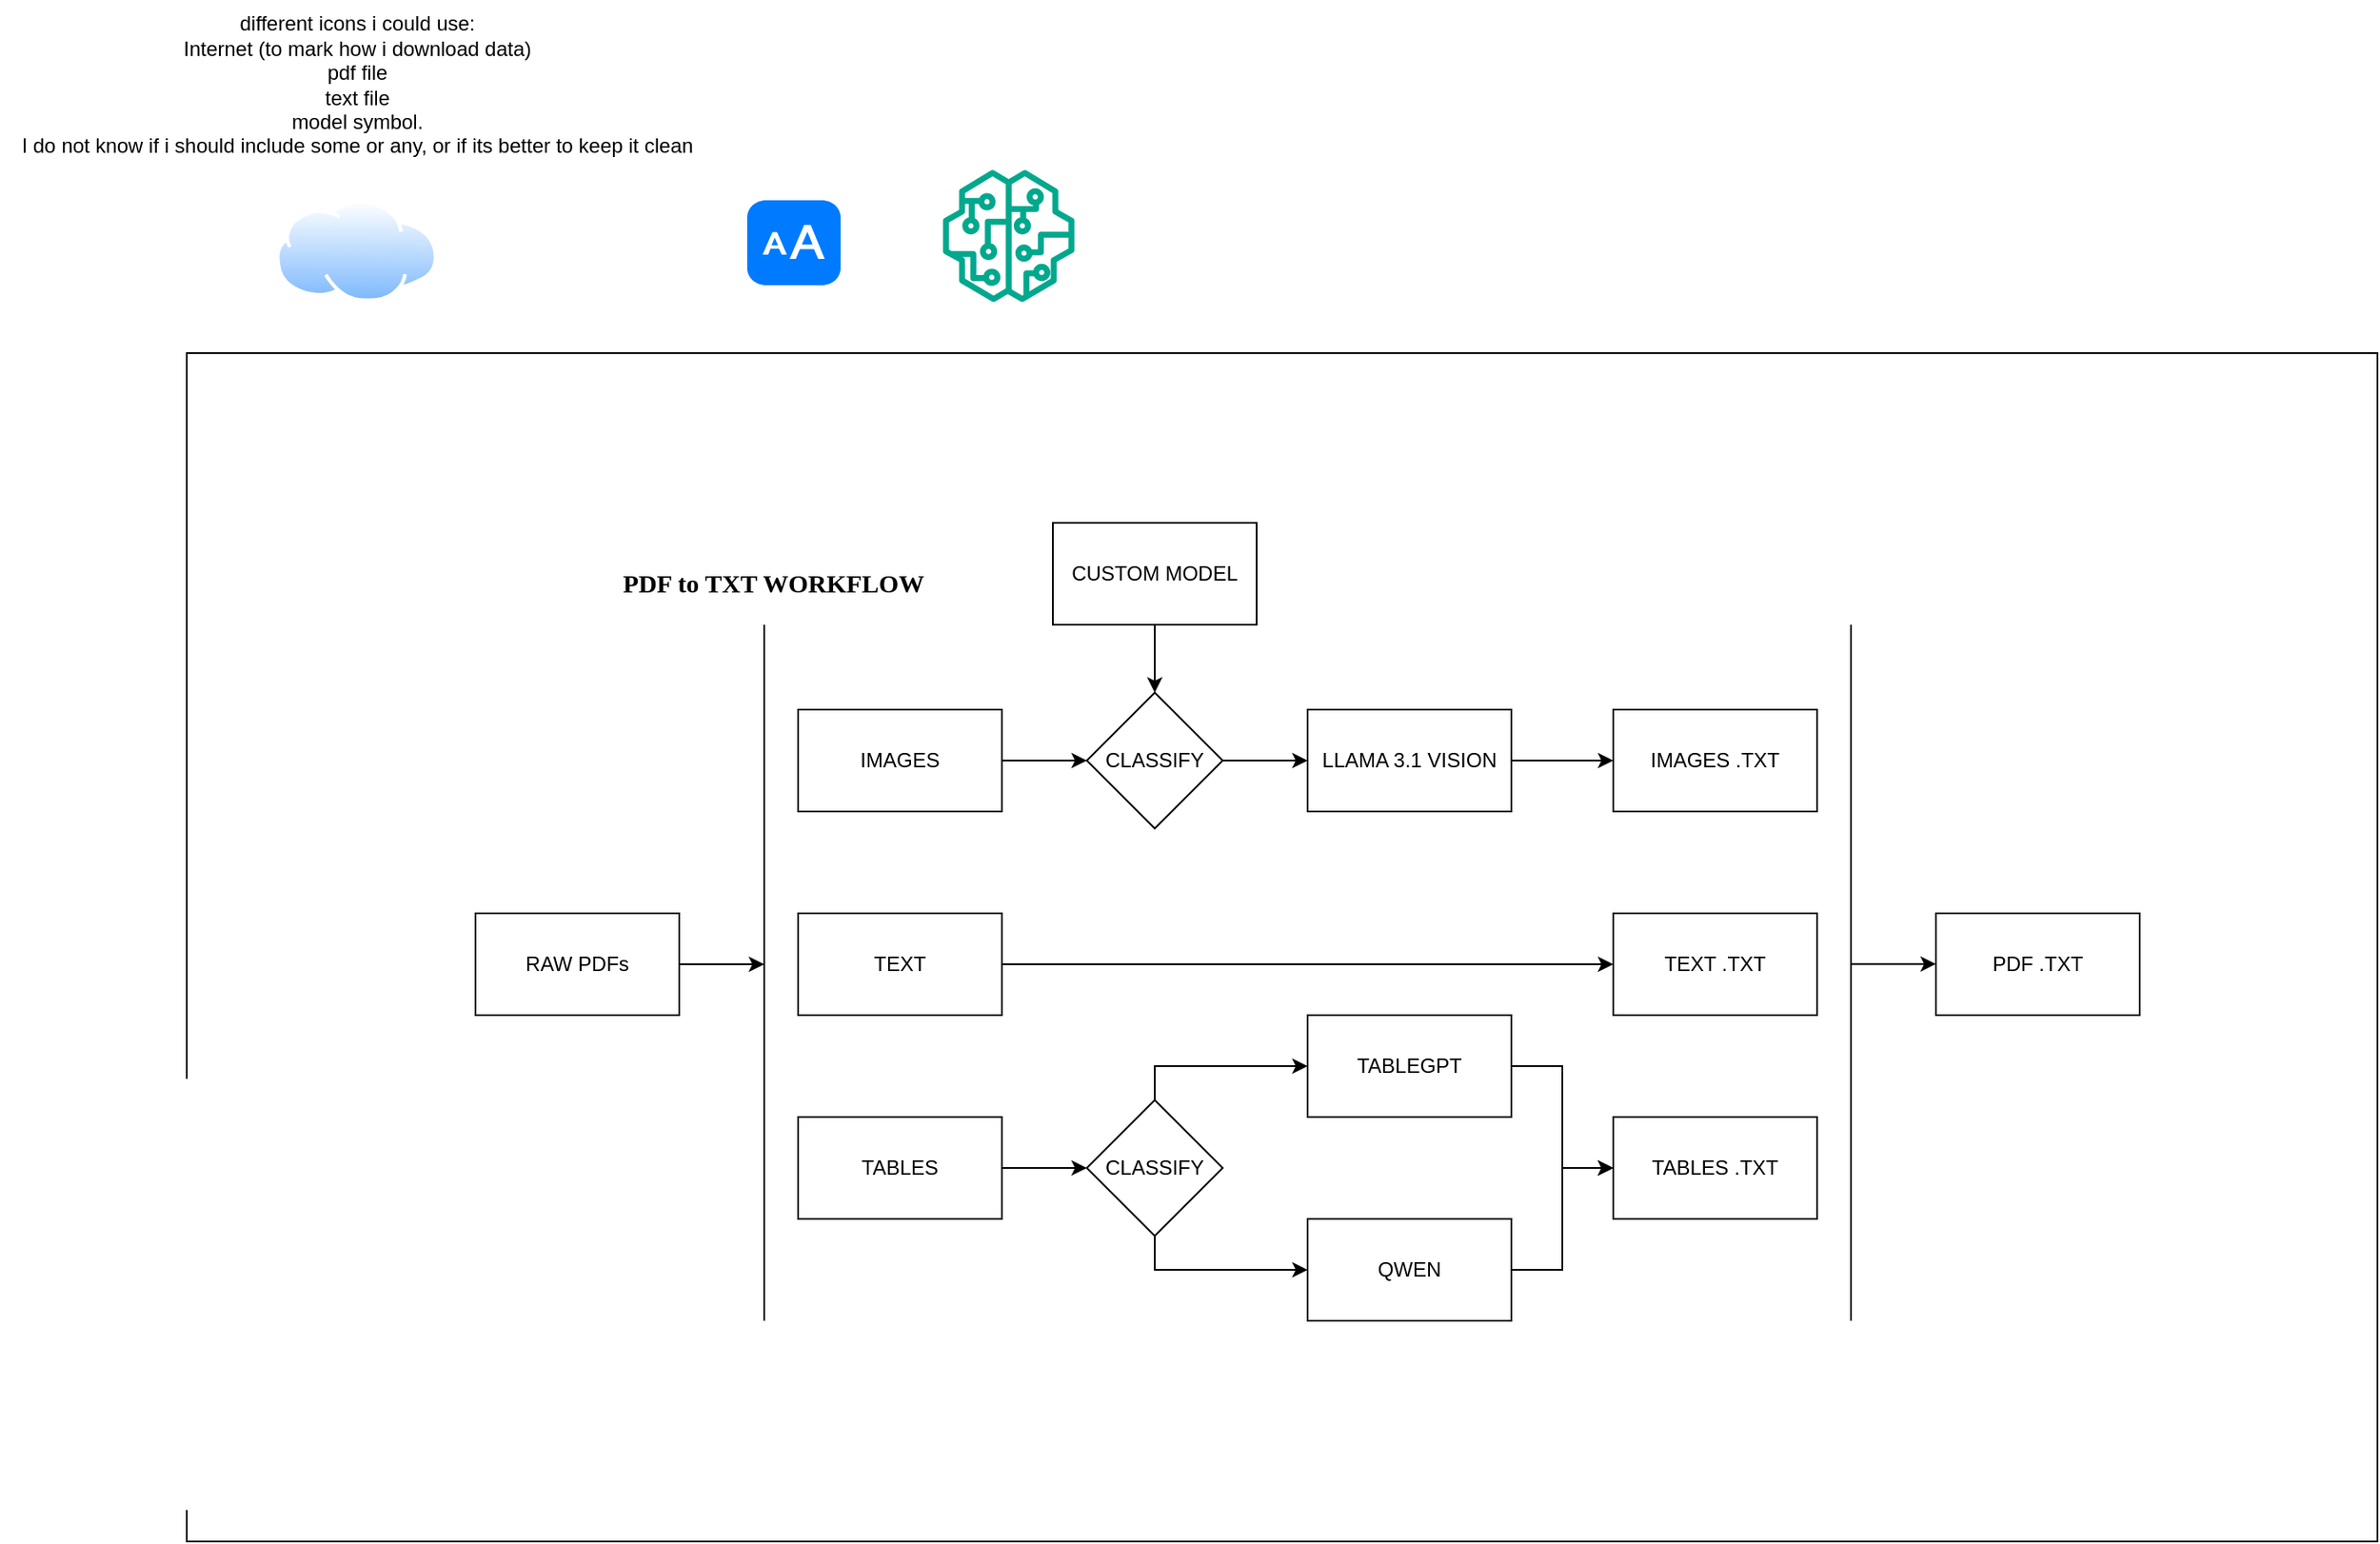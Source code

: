 <mxfile version="26.0.10">
  <diagram name="Página-1" id="QF4lKItVhv-eOiZu1v8f">
    <mxGraphModel dx="2053" dy="1688" grid="1" gridSize="10" guides="1" tooltips="1" connect="1" arrows="1" fold="1" page="1" pageScale="1" pageWidth="827" pageHeight="1169" math="0" shadow="0">
      <root>
        <mxCell id="0" />
        <mxCell id="1" parent="0" />
        <mxCell id="T9SjLWpn--4J0gQBV576-44" value="" style="rounded=0;whiteSpace=wrap;html=1;" vertex="1" parent="1">
          <mxGeometry x="-160" y="40" width="1290" height="700" as="geometry" />
        </mxCell>
        <mxCell id="T9SjLWpn--4J0gQBV576-32" style="edgeStyle=orthogonalEdgeStyle;rounded=0;orthogonalLoop=1;jettySize=auto;html=1;" edge="1" parent="1" source="T9SjLWpn--4J0gQBV576-1">
          <mxGeometry relative="1" as="geometry">
            <mxPoint x="180" y="400" as="targetPoint" />
          </mxGeometry>
        </mxCell>
        <mxCell id="T9SjLWpn--4J0gQBV576-1" value="RAW PDFs" style="rounded=0;whiteSpace=wrap;html=1;" vertex="1" parent="1">
          <mxGeometry x="10" y="370" width="120" height="60" as="geometry" />
        </mxCell>
        <mxCell id="T9SjLWpn--4J0gQBV576-26" style="edgeStyle=orthogonalEdgeStyle;rounded=0;orthogonalLoop=1;jettySize=auto;html=1;entryX=0;entryY=0.5;entryDx=0;entryDy=0;" edge="1" parent="1" source="T9SjLWpn--4J0gQBV576-2" target="T9SjLWpn--4J0gQBV576-3">
          <mxGeometry relative="1" as="geometry" />
        </mxCell>
        <mxCell id="T9SjLWpn--4J0gQBV576-2" value="TEXT" style="rounded=0;whiteSpace=wrap;html=1;" vertex="1" parent="1">
          <mxGeometry x="200" y="370" width="120" height="60" as="geometry" />
        </mxCell>
        <mxCell id="T9SjLWpn--4J0gQBV576-3" value="TEXT .TXT" style="rounded=0;whiteSpace=wrap;html=1;" vertex="1" parent="1">
          <mxGeometry x="680" y="370" width="120" height="60" as="geometry" />
        </mxCell>
        <mxCell id="T9SjLWpn--4J0gQBV576-4" value="" style="rounded=0;whiteSpace=wrap;html=1;shape=image;labelBackgroundColor=default;verticalAlign=top;verticalLabelPosition=bottom;aspect=fixed;perimeter=ellipsePerimeter;shadow=0;dashed=0;spacingTop=3;image=img/lib/active_directory/internet_cloud.svg;" vertex="1" parent="1">
          <mxGeometry x="-120" y="-50" width="120" height="60" as="geometry" />
        </mxCell>
        <mxCell id="T9SjLWpn--4J0gQBV576-25" style="edgeStyle=orthogonalEdgeStyle;rounded=0;orthogonalLoop=1;jettySize=auto;html=1;entryX=0;entryY=0.5;entryDx=0;entryDy=0;" edge="1" parent="1" source="T9SjLWpn--4J0gQBV576-5" target="T9SjLWpn--4J0gQBV576-10">
          <mxGeometry relative="1" as="geometry" />
        </mxCell>
        <mxCell id="T9SjLWpn--4J0gQBV576-5" value="TABLES" style="rounded=0;whiteSpace=wrap;html=1;" vertex="1" parent="1">
          <mxGeometry x="200" y="490" width="120" height="60" as="geometry" />
        </mxCell>
        <mxCell id="T9SjLWpn--4J0gQBV576-33" style="edgeStyle=orthogonalEdgeStyle;rounded=0;orthogonalLoop=1;jettySize=auto;html=1;entryX=0;entryY=0.5;entryDx=0;entryDy=0;" edge="1" parent="1" source="T9SjLWpn--4J0gQBV576-6" target="T9SjLWpn--4J0gQBV576-15">
          <mxGeometry relative="1" as="geometry">
            <mxPoint x="410" y="270" as="targetPoint" />
          </mxGeometry>
        </mxCell>
        <mxCell id="T9SjLWpn--4J0gQBV576-6" value="IMAGES" style="rounded=0;whiteSpace=wrap;html=1;" vertex="1" parent="1">
          <mxGeometry x="200" y="250" width="120" height="60" as="geometry" />
        </mxCell>
        <mxCell id="T9SjLWpn--4J0gQBV576-21" style="edgeStyle=orthogonalEdgeStyle;rounded=0;orthogonalLoop=1;jettySize=auto;html=1;exitX=0.5;exitY=0;exitDx=0;exitDy=0;entryX=0;entryY=0.5;entryDx=0;entryDy=0;" edge="1" parent="1" source="T9SjLWpn--4J0gQBV576-10" target="T9SjLWpn--4J0gQBV576-11">
          <mxGeometry relative="1" as="geometry" />
        </mxCell>
        <mxCell id="T9SjLWpn--4J0gQBV576-22" style="edgeStyle=orthogonalEdgeStyle;rounded=0;orthogonalLoop=1;jettySize=auto;html=1;exitX=0.5;exitY=1;exitDx=0;exitDy=0;" edge="1" parent="1" source="T9SjLWpn--4J0gQBV576-10" target="T9SjLWpn--4J0gQBV576-12">
          <mxGeometry relative="1" as="geometry" />
        </mxCell>
        <mxCell id="T9SjLWpn--4J0gQBV576-10" value="CLASSIFY" style="rhombus;whiteSpace=wrap;html=1;" vertex="1" parent="1">
          <mxGeometry x="370" y="480" width="80" height="80" as="geometry" />
        </mxCell>
        <mxCell id="T9SjLWpn--4J0gQBV576-23" style="edgeStyle=orthogonalEdgeStyle;rounded=0;orthogonalLoop=1;jettySize=auto;html=1;entryX=0;entryY=0.5;entryDx=0;entryDy=0;" edge="1" parent="1" source="T9SjLWpn--4J0gQBV576-11" target="T9SjLWpn--4J0gQBV576-13">
          <mxGeometry relative="1" as="geometry">
            <mxPoint x="703" y="525" as="targetPoint" />
          </mxGeometry>
        </mxCell>
        <mxCell id="T9SjLWpn--4J0gQBV576-11" value="TABLEGPT" style="rounded=0;whiteSpace=wrap;html=1;" vertex="1" parent="1">
          <mxGeometry x="500" y="430" width="120" height="60" as="geometry" />
        </mxCell>
        <mxCell id="T9SjLWpn--4J0gQBV576-24" style="edgeStyle=orthogonalEdgeStyle;rounded=0;orthogonalLoop=1;jettySize=auto;html=1;entryX=0;entryY=0.5;entryDx=0;entryDy=0;" edge="1" parent="1" source="T9SjLWpn--4J0gQBV576-12" target="T9SjLWpn--4J0gQBV576-13">
          <mxGeometry relative="1" as="geometry">
            <mxPoint x="703" y="525" as="targetPoint" />
          </mxGeometry>
        </mxCell>
        <mxCell id="T9SjLWpn--4J0gQBV576-12" value="QWEN" style="rounded=0;whiteSpace=wrap;html=1;" vertex="1" parent="1">
          <mxGeometry x="500" y="550" width="120" height="60" as="geometry" />
        </mxCell>
        <mxCell id="T9SjLWpn--4J0gQBV576-13" value="TABLES .TXT" style="rounded=0;whiteSpace=wrap;html=1;" vertex="1" parent="1">
          <mxGeometry x="680" y="490" width="120" height="60" as="geometry" />
        </mxCell>
        <mxCell id="T9SjLWpn--4J0gQBV576-27" style="edgeStyle=orthogonalEdgeStyle;rounded=0;orthogonalLoop=1;jettySize=auto;html=1;entryX=0;entryY=0.5;entryDx=0;entryDy=0;" edge="1" parent="1" source="T9SjLWpn--4J0gQBV576-15" target="T9SjLWpn--4J0gQBV576-17">
          <mxGeometry relative="1" as="geometry" />
        </mxCell>
        <mxCell id="T9SjLWpn--4J0gQBV576-15" value="CLASSIFY" style="rhombus;whiteSpace=wrap;html=1;" vertex="1" parent="1">
          <mxGeometry x="370" y="240" width="80" height="80" as="geometry" />
        </mxCell>
        <mxCell id="T9SjLWpn--4J0gQBV576-28" style="edgeStyle=orthogonalEdgeStyle;rounded=0;orthogonalLoop=1;jettySize=auto;html=1;entryX=0.5;entryY=0;entryDx=0;entryDy=0;" edge="1" parent="1" source="T9SjLWpn--4J0gQBV576-16" target="T9SjLWpn--4J0gQBV576-15">
          <mxGeometry relative="1" as="geometry" />
        </mxCell>
        <mxCell id="T9SjLWpn--4J0gQBV576-16" value="CUSTOM MODEL" style="rounded=0;whiteSpace=wrap;html=1;" vertex="1" parent="1">
          <mxGeometry x="350" y="140" width="120" height="60" as="geometry" />
        </mxCell>
        <mxCell id="T9SjLWpn--4J0gQBV576-29" style="edgeStyle=orthogonalEdgeStyle;rounded=0;orthogonalLoop=1;jettySize=auto;html=1;entryX=0;entryY=0.5;entryDx=0;entryDy=0;" edge="1" parent="1" source="T9SjLWpn--4J0gQBV576-17" target="T9SjLWpn--4J0gQBV576-18">
          <mxGeometry relative="1" as="geometry" />
        </mxCell>
        <mxCell id="T9SjLWpn--4J0gQBV576-17" value="LLAMA 3.1 VISION" style="rounded=0;whiteSpace=wrap;html=1;" vertex="1" parent="1">
          <mxGeometry x="500" y="250" width="120" height="60" as="geometry" />
        </mxCell>
        <mxCell id="T9SjLWpn--4J0gQBV576-18" value="IMAGES .TXT" style="rounded=0;whiteSpace=wrap;html=1;" vertex="1" parent="1">
          <mxGeometry x="680" y="250" width="120" height="60" as="geometry" />
        </mxCell>
        <mxCell id="T9SjLWpn--4J0gQBV576-19" value="" style="shape=image;html=1;verticalAlign=top;verticalLabelPosition=bottom;labelBackgroundColor=#ffffff;imageAspect=0;aspect=fixed;image=https://cdn4.iconfinder.com/data/icons/file-extension-names-vol-8/512/24-128.png" vertex="1" parent="1">
          <mxGeometry x="47" y="-53.5" width="57" height="57" as="geometry" />
        </mxCell>
        <mxCell id="T9SjLWpn--4J0gQBV576-31" value="" style="endArrow=none;html=1;rounded=0;" edge="1" parent="1">
          <mxGeometry width="50" height="50" relative="1" as="geometry">
            <mxPoint x="180" y="610" as="sourcePoint" />
            <mxPoint x="180" y="200" as="targetPoint" />
          </mxGeometry>
        </mxCell>
        <mxCell id="T9SjLWpn--4J0gQBV576-34" value="&lt;font style=&quot;font-size: 15px;&quot; face=&quot;Verdana&quot;&gt;&lt;b&gt;PDF to TXT WORKFLOW&lt;/b&gt;&lt;/font&gt;" style="text;html=1;align=center;verticalAlign=middle;resizable=0;points=[];autosize=1;strokeColor=none;fillColor=none;" vertex="1" parent="1">
          <mxGeometry x="85" y="160" width="200" height="30" as="geometry" />
        </mxCell>
        <mxCell id="T9SjLWpn--4J0gQBV576-35" value="" style="endArrow=none;html=1;rounded=0;" edge="1" parent="1">
          <mxGeometry width="50" height="50" relative="1" as="geometry">
            <mxPoint x="820" y="610" as="sourcePoint" />
            <mxPoint x="820" y="200" as="targetPoint" />
          </mxGeometry>
        </mxCell>
        <mxCell id="T9SjLWpn--4J0gQBV576-36" style="edgeStyle=orthogonalEdgeStyle;rounded=0;orthogonalLoop=1;jettySize=auto;html=1;" edge="1" parent="1">
          <mxGeometry relative="1" as="geometry">
            <mxPoint x="870" y="399.86" as="targetPoint" />
            <mxPoint x="820" y="399.86" as="sourcePoint" />
          </mxGeometry>
        </mxCell>
        <mxCell id="T9SjLWpn--4J0gQBV576-37" value="PDF .TXT" style="rounded=0;whiteSpace=wrap;html=1;" vertex="1" parent="1">
          <mxGeometry x="870" y="370" width="120" height="60" as="geometry" />
        </mxCell>
        <mxCell id="T9SjLWpn--4J0gQBV576-38" value="" style="html=1;strokeWidth=1;shadow=0;dashed=0;shape=mxgraph.ios7.misc.text_size;fillColor=#007AFF;strokeColor=none;buttonText=;strokeColor2=#222222;fontColor=#222222;fontSize=8;verticalLabelPosition=bottom;verticalAlign=top;align=center;sketch=0;" vertex="1" parent="1">
          <mxGeometry x="170" y="-50" width="55" height="50" as="geometry" />
        </mxCell>
        <mxCell id="T9SjLWpn--4J0gQBV576-39" value="different icons i could use:&lt;br&gt;Internet (to mark how i download data)&lt;div&gt;pdf file&lt;/div&gt;&lt;div&gt;text file&lt;/div&gt;&lt;div&gt;model symbol.&lt;/div&gt;&lt;div&gt;I do not know if i should include some or any, or if its better to keep it clean&lt;/div&gt;" style="text;html=1;align=center;verticalAlign=middle;resizable=0;points=[];autosize=1;strokeColor=none;fillColor=none;" vertex="1" parent="1">
          <mxGeometry x="-270" y="-168" width="420" height="100" as="geometry" />
        </mxCell>
        <mxCell id="T9SjLWpn--4J0gQBV576-40" value="" style="sketch=0;outlineConnect=0;fontColor=#232F3E;gradientColor=none;fillColor=#01A88D;strokeColor=none;dashed=0;verticalLabelPosition=bottom;verticalAlign=top;align=center;html=1;fontSize=12;fontStyle=0;aspect=fixed;pointerEvents=1;shape=mxgraph.aws4.sagemaker_model;" vertex="1" parent="1">
          <mxGeometry x="285" y="-68" width="78" height="78" as="geometry" />
        </mxCell>
      </root>
    </mxGraphModel>
  </diagram>
</mxfile>
